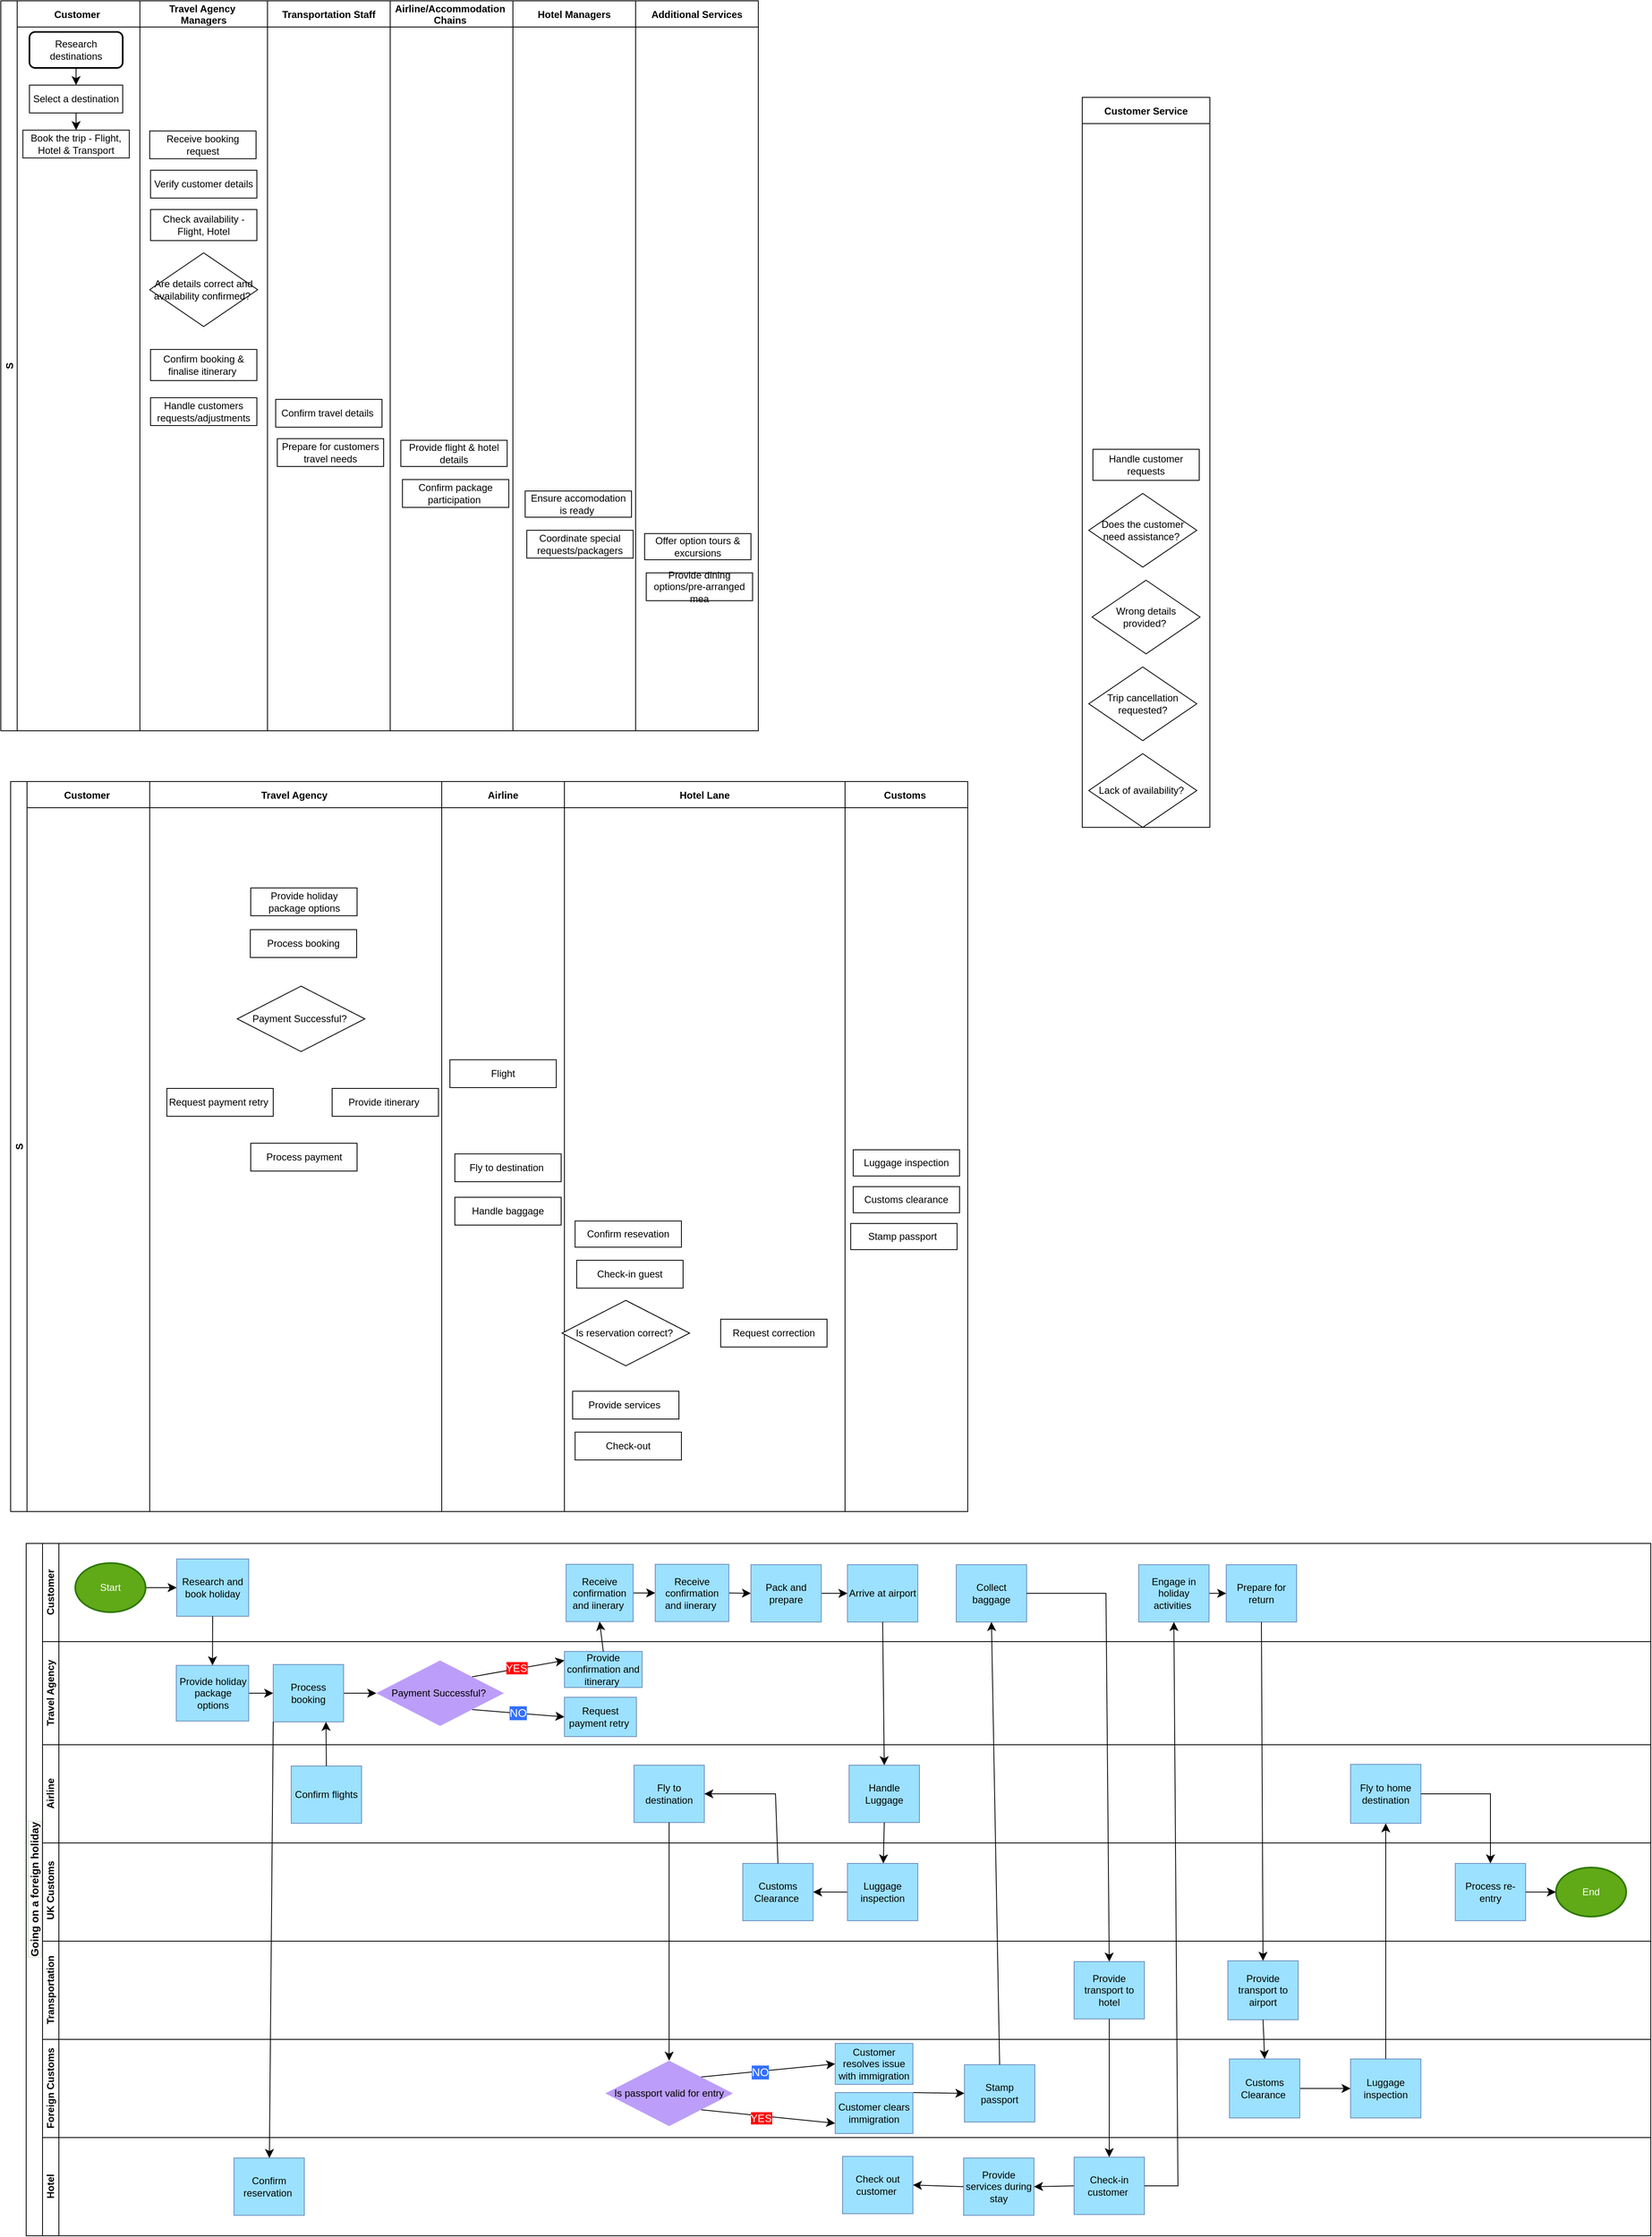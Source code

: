 <mxfile version="24.8.4">
  <diagram name="Page-1" id="JLOnOLcOAgradmC6K_oZ">
    <mxGraphModel dx="2412" dy="1810" grid="0" gridSize="10" guides="1" tooltips="1" connect="1" arrows="1" fold="1" page="0" pageScale="1" pageWidth="827" pageHeight="1169" math="0" shadow="0">
      <root>
        <mxCell id="0" />
        <mxCell id="1" parent="0" />
        <mxCell id="BxR5kWWOkdNth-eWLe1I-4" value="S" style="swimlane;childLayout=stackLayout;resizeParent=1;resizeParentMax=0;startSize=20;horizontal=0;horizontalStack=1;labelBackgroundColor=none;" vertex="1" parent="1">
          <mxGeometry x="-2" y="-502" width="926" height="892" as="geometry" />
        </mxCell>
        <mxCell id="BxR5kWWOkdNth-eWLe1I-5" value="Customer " style="swimlane;startSize=32;labelBackgroundColor=none;" vertex="1" parent="BxR5kWWOkdNth-eWLe1I-4">
          <mxGeometry x="20" width="150" height="892" as="geometry" />
        </mxCell>
        <mxCell id="BxR5kWWOkdNth-eWLe1I-33" style="edgeStyle=none;curved=1;rounded=0;orthogonalLoop=1;jettySize=auto;html=1;exitX=0.5;exitY=1;exitDx=0;exitDy=0;entryX=0.5;entryY=0;entryDx=0;entryDy=0;fontSize=12;startSize=8;endSize=8;labelBackgroundColor=none;fontColor=default;" edge="1" parent="BxR5kWWOkdNth-eWLe1I-5" source="BxR5kWWOkdNth-eWLe1I-29" target="BxR5kWWOkdNth-eWLe1I-30">
          <mxGeometry relative="1" as="geometry" />
        </mxCell>
        <mxCell id="BxR5kWWOkdNth-eWLe1I-29" value="Research destinations" style="rounded=1;whiteSpace=wrap;html=1;absoluteArcSize=1;arcSize=14;strokeWidth=2;labelBackgroundColor=none;" vertex="1" parent="BxR5kWWOkdNth-eWLe1I-5">
          <mxGeometry x="15" y="38" width="114" height="44" as="geometry" />
        </mxCell>
        <mxCell id="BxR5kWWOkdNth-eWLe1I-48" style="edgeStyle=none;curved=1;rounded=0;orthogonalLoop=1;jettySize=auto;html=1;exitX=0.5;exitY=1;exitDx=0;exitDy=0;entryX=0.5;entryY=0;entryDx=0;entryDy=0;fontSize=12;startSize=8;endSize=8;labelBackgroundColor=none;fontColor=default;" edge="1" parent="BxR5kWWOkdNth-eWLe1I-5" source="BxR5kWWOkdNth-eWLe1I-30" target="BxR5kWWOkdNth-eWLe1I-45">
          <mxGeometry relative="1" as="geometry" />
        </mxCell>
        <mxCell id="BxR5kWWOkdNth-eWLe1I-30" value="Select a destination" style="rounded=0;whiteSpace=wrap;html=1;labelBackgroundColor=none;" vertex="1" parent="BxR5kWWOkdNth-eWLe1I-5">
          <mxGeometry x="15" y="103" width="114" height="34" as="geometry" />
        </mxCell>
        <mxCell id="BxR5kWWOkdNth-eWLe1I-45" value="Book the trip - Flight, Hotel &amp;amp; Transport" style="rounded=0;whiteSpace=wrap;html=1;labelBackgroundColor=none;" vertex="1" parent="BxR5kWWOkdNth-eWLe1I-5">
          <mxGeometry x="7" y="158" width="130" height="34" as="geometry" />
        </mxCell>
        <mxCell id="BxR5kWWOkdNth-eWLe1I-6" value="Travel Agency &#xa;Managers" style="swimlane;startSize=32;labelBackgroundColor=none;" vertex="1" parent="BxR5kWWOkdNth-eWLe1I-4">
          <mxGeometry x="170" width="156" height="892" as="geometry" />
        </mxCell>
        <mxCell id="BxR5kWWOkdNth-eWLe1I-62" value="Receive booking request" style="rounded=0;whiteSpace=wrap;html=1;labelBackgroundColor=none;" vertex="1" parent="BxR5kWWOkdNth-eWLe1I-6">
          <mxGeometry x="12" y="159" width="130" height="34" as="geometry" />
        </mxCell>
        <mxCell id="BxR5kWWOkdNth-eWLe1I-66" value="Confirm booking &amp;amp; finalise itinerary&amp;nbsp;" style="rounded=0;whiteSpace=wrap;html=1;labelBackgroundColor=none;" vertex="1" parent="BxR5kWWOkdNth-eWLe1I-6">
          <mxGeometry x="13" y="426" width="130" height="38" as="geometry" />
        </mxCell>
        <mxCell id="BxR5kWWOkdNth-eWLe1I-87" value="Are details correct and availability confirmed?&amp;nbsp;" style="rhombus;whiteSpace=wrap;html=1;" vertex="1" parent="BxR5kWWOkdNth-eWLe1I-6">
          <mxGeometry x="12" y="308" width="132" height="90" as="geometry" />
        </mxCell>
        <mxCell id="BxR5kWWOkdNth-eWLe1I-133" value="Handle customers requests/adjustments" style="rounded=0;whiteSpace=wrap;html=1;labelBackgroundColor=none;" vertex="1" parent="BxR5kWWOkdNth-eWLe1I-6">
          <mxGeometry x="13" y="485" width="130" height="34" as="geometry" />
        </mxCell>
        <mxCell id="BxR5kWWOkdNth-eWLe1I-7" value="Transportation Staff" style="swimlane;startSize=32;labelBackgroundColor=none;" vertex="1" parent="BxR5kWWOkdNth-eWLe1I-4">
          <mxGeometry x="326" width="150" height="892" as="geometry" />
        </mxCell>
        <mxCell id="BxR5kWWOkdNth-eWLe1I-156" value="Confirm travel details&amp;nbsp;" style="rounded=0;whiteSpace=wrap;html=1;labelBackgroundColor=none;" vertex="1" parent="BxR5kWWOkdNth-eWLe1I-7">
          <mxGeometry x="10" y="487" width="130" height="34" as="geometry" />
        </mxCell>
        <mxCell id="BxR5kWWOkdNth-eWLe1I-157" value="Prepare for customers travel needs" style="rounded=0;whiteSpace=wrap;html=1;labelBackgroundColor=none;" vertex="1" parent="BxR5kWWOkdNth-eWLe1I-7">
          <mxGeometry x="12" y="535" width="130" height="34" as="geometry" />
        </mxCell>
        <mxCell id="BxR5kWWOkdNth-eWLe1I-9" value="Airline/Accommodation &#xa;Chains " style="swimlane;startSize=32;labelBackgroundColor=none;" vertex="1" parent="BxR5kWWOkdNth-eWLe1I-4">
          <mxGeometry x="476" width="150" height="892" as="geometry" />
        </mxCell>
        <mxCell id="BxR5kWWOkdNth-eWLe1I-178" value="Provide flight &amp;amp; hotel details" style="rounded=0;whiteSpace=wrap;html=1;labelBackgroundColor=none;" vertex="1" parent="BxR5kWWOkdNth-eWLe1I-9">
          <mxGeometry x="13" y="537" width="130" height="32" as="geometry" />
        </mxCell>
        <mxCell id="BxR5kWWOkdNth-eWLe1I-179" value="Confirm package participation&amp;nbsp;" style="rounded=0;whiteSpace=wrap;html=1;labelBackgroundColor=none;" vertex="1" parent="BxR5kWWOkdNth-eWLe1I-9">
          <mxGeometry x="15" y="585" width="130" height="34" as="geometry" />
        </mxCell>
        <mxCell id="BxR5kWWOkdNth-eWLe1I-11" value="Hotel Managers" style="swimlane;startSize=32;labelBackgroundColor=none;" vertex="1" parent="BxR5kWWOkdNth-eWLe1I-4">
          <mxGeometry x="626" width="150" height="892" as="geometry" />
        </mxCell>
        <mxCell id="BxR5kWWOkdNth-eWLe1I-176" value="Ensure accomodation is ready&amp;nbsp;" style="rounded=0;whiteSpace=wrap;html=1;labelBackgroundColor=none;" vertex="1" parent="BxR5kWWOkdNth-eWLe1I-11">
          <mxGeometry x="15" y="599" width="130" height="32" as="geometry" />
        </mxCell>
        <mxCell id="BxR5kWWOkdNth-eWLe1I-177" value="Coordinate special requests/&lt;span style=&quot;background-color: initial;&quot;&gt;packagers&lt;/span&gt;" style="rounded=0;whiteSpace=wrap;html=1;labelBackgroundColor=none;" vertex="1" parent="BxR5kWWOkdNth-eWLe1I-11">
          <mxGeometry x="17" y="647" width="130" height="34" as="geometry" />
        </mxCell>
        <mxCell id="BxR5kWWOkdNth-eWLe1I-14" value="Additional Services" style="swimlane;startSize=32;labelBackgroundColor=none;" vertex="1" parent="BxR5kWWOkdNth-eWLe1I-4">
          <mxGeometry x="776" width="150" height="892" as="geometry" />
        </mxCell>
        <mxCell id="BxR5kWWOkdNth-eWLe1I-180" value="Offer option tours &amp;amp; excursions" style="rounded=0;whiteSpace=wrap;html=1;labelBackgroundColor=none;" vertex="1" parent="BxR5kWWOkdNth-eWLe1I-14">
          <mxGeometry x="11" y="651" width="130" height="32" as="geometry" />
        </mxCell>
        <mxCell id="BxR5kWWOkdNth-eWLe1I-181" value="Provide dining options/pre-arranged mea" style="rounded=0;whiteSpace=wrap;html=1;labelBackgroundColor=none;" vertex="1" parent="BxR5kWWOkdNth-eWLe1I-14">
          <mxGeometry x="13" y="699" width="130" height="34" as="geometry" />
        </mxCell>
        <mxCell id="BxR5kWWOkdNth-eWLe1I-63" value="Check availability - Flight, Hotel" style="rounded=0;whiteSpace=wrap;html=1;labelBackgroundColor=none;" vertex="1" parent="1">
          <mxGeometry x="181" y="-247" width="130" height="38" as="geometry" />
        </mxCell>
        <mxCell id="BxR5kWWOkdNth-eWLe1I-83" value="Verify customer details" style="rounded=0;whiteSpace=wrap;html=1;labelBackgroundColor=none;" vertex="1" parent="1">
          <mxGeometry x="181" y="-295" width="130" height="34" as="geometry" />
        </mxCell>
        <mxCell id="BxR5kWWOkdNth-eWLe1I-134" value="Customer Service" style="swimlane;startSize=32;labelBackgroundColor=none;" vertex="1" parent="1">
          <mxGeometry x="1320" y="-384" width="156" height="892" as="geometry" />
        </mxCell>
        <mxCell id="BxR5kWWOkdNth-eWLe1I-135" value="" style="group" vertex="1" connectable="0" parent="BxR5kWWOkdNth-eWLe1I-134">
          <mxGeometry x="8" y="430" width="136" height="462" as="geometry" />
        </mxCell>
        <mxCell id="BxR5kWWOkdNth-eWLe1I-136" value="Does the customer need assistance?&amp;nbsp;" style="rhombus;whiteSpace=wrap;html=1;" vertex="1" parent="BxR5kWWOkdNth-eWLe1I-135">
          <mxGeometry y="54" width="132" height="90" as="geometry" />
        </mxCell>
        <mxCell id="BxR5kWWOkdNth-eWLe1I-137" value="Handle customer requests" style="rounded=0;whiteSpace=wrap;html=1;labelBackgroundColor=none;" vertex="1" parent="BxR5kWWOkdNth-eWLe1I-135">
          <mxGeometry x="5" width="130" height="38" as="geometry" />
        </mxCell>
        <mxCell id="BxR5kWWOkdNth-eWLe1I-138" value="Wrong details provided?&amp;nbsp;" style="rhombus;whiteSpace=wrap;html=1;" vertex="1" parent="BxR5kWWOkdNth-eWLe1I-135">
          <mxGeometry x="4" y="160" width="132" height="90" as="geometry" />
        </mxCell>
        <mxCell id="BxR5kWWOkdNth-eWLe1I-139" value="Trip cancellation requested?" style="rhombus;whiteSpace=wrap;html=1;" vertex="1" parent="BxR5kWWOkdNth-eWLe1I-135">
          <mxGeometry y="266" width="132" height="90" as="geometry" />
        </mxCell>
        <mxCell id="BxR5kWWOkdNth-eWLe1I-140" value="Lack of availability?&amp;nbsp;" style="rhombus;whiteSpace=wrap;html=1;" vertex="1" parent="BxR5kWWOkdNth-eWLe1I-135">
          <mxGeometry y="372" width="132" height="90" as="geometry" />
        </mxCell>
        <mxCell id="BxR5kWWOkdNth-eWLe1I-182" value="S" style="swimlane;childLayout=stackLayout;resizeParent=1;resizeParentMax=0;startSize=20;horizontal=0;horizontalStack=1;labelBackgroundColor=none;" vertex="1" parent="1">
          <mxGeometry x="10" y="452" width="1170" height="892" as="geometry" />
        </mxCell>
        <mxCell id="BxR5kWWOkdNth-eWLe1I-183" value="Customer " style="swimlane;startSize=32;labelBackgroundColor=none;" vertex="1" parent="BxR5kWWOkdNth-eWLe1I-182">
          <mxGeometry x="20" width="150" height="892" as="geometry" />
        </mxCell>
        <mxCell id="BxR5kWWOkdNth-eWLe1I-189" value="Travel Agency " style="swimlane;startSize=32;labelBackgroundColor=none;" vertex="1" parent="BxR5kWWOkdNth-eWLe1I-182">
          <mxGeometry x="170" width="357" height="892" as="geometry" />
        </mxCell>
        <mxCell id="BxR5kWWOkdNth-eWLe1I-194" value="Airline" style="swimlane;startSize=32;labelBackgroundColor=none;" vertex="1" parent="BxR5kWWOkdNth-eWLe1I-182">
          <mxGeometry x="527" width="150" height="892" as="geometry" />
        </mxCell>
        <mxCell id="BxR5kWWOkdNth-eWLe1I-196" value="Fly to destination&amp;nbsp;" style="rounded=0;whiteSpace=wrap;html=1;labelBackgroundColor=none;" vertex="1" parent="BxR5kWWOkdNth-eWLe1I-194">
          <mxGeometry x="16" y="455" width="130" height="34" as="geometry" />
        </mxCell>
        <mxCell id="BxR5kWWOkdNth-eWLe1I-220" value="Flight" style="rounded=0;whiteSpace=wrap;html=1;labelBackgroundColor=none;" vertex="1" parent="BxR5kWWOkdNth-eWLe1I-194">
          <mxGeometry x="10" y="340" width="130" height="34" as="geometry" />
        </mxCell>
        <mxCell id="BxR5kWWOkdNth-eWLe1I-222" value="Handle baggage" style="rounded=0;whiteSpace=wrap;html=1;labelBackgroundColor=none;" vertex="1" parent="BxR5kWWOkdNth-eWLe1I-194">
          <mxGeometry x="16" y="508" width="130" height="34" as="geometry" />
        </mxCell>
        <mxCell id="BxR5kWWOkdNth-eWLe1I-197" value="Hotel Lane" style="swimlane;startSize=32;labelBackgroundColor=none;" vertex="1" parent="BxR5kWWOkdNth-eWLe1I-182">
          <mxGeometry x="677" width="343" height="892" as="geometry" />
        </mxCell>
        <mxCell id="BxR5kWWOkdNth-eWLe1I-198" value="Confirm resevation" style="rounded=0;whiteSpace=wrap;html=1;labelBackgroundColor=none;" vertex="1" parent="BxR5kWWOkdNth-eWLe1I-197">
          <mxGeometry x="13" y="537" width="130" height="32" as="geometry" />
        </mxCell>
        <mxCell id="BxR5kWWOkdNth-eWLe1I-199" value="Check-in guest" style="rounded=0;whiteSpace=wrap;html=1;labelBackgroundColor=none;" vertex="1" parent="BxR5kWWOkdNth-eWLe1I-197">
          <mxGeometry x="15" y="585" width="130" height="34" as="geometry" />
        </mxCell>
        <mxCell id="BxR5kWWOkdNth-eWLe1I-223" value="Provide services&amp;nbsp;" style="rounded=0;whiteSpace=wrap;html=1;labelBackgroundColor=none;" vertex="1" parent="BxR5kWWOkdNth-eWLe1I-197">
          <mxGeometry x="10" y="745" width="130" height="34" as="geometry" />
        </mxCell>
        <mxCell id="BxR5kWWOkdNth-eWLe1I-224" value="Check-out" style="rounded=0;whiteSpace=wrap;html=1;labelBackgroundColor=none;" vertex="1" parent="BxR5kWWOkdNth-eWLe1I-197">
          <mxGeometry x="13" y="795" width="130" height="34" as="geometry" />
        </mxCell>
        <mxCell id="BxR5kWWOkdNth-eWLe1I-238" value="Is reservation correct?&amp;nbsp;" style="rhombus;whiteSpace=wrap;html=1;" vertex="1" parent="BxR5kWWOkdNth-eWLe1I-197">
          <mxGeometry x="-3" y="634" width="156" height="80" as="geometry" />
        </mxCell>
        <mxCell id="BxR5kWWOkdNth-eWLe1I-235" value="Request correction" style="rounded=0;whiteSpace=wrap;html=1;labelBackgroundColor=none;" vertex="1" parent="BxR5kWWOkdNth-eWLe1I-197">
          <mxGeometry x="191" y="657" width="130" height="34" as="geometry" />
        </mxCell>
        <mxCell id="BxR5kWWOkdNth-eWLe1I-200" value="Customs " style="swimlane;startSize=32;labelBackgroundColor=none;" vertex="1" parent="BxR5kWWOkdNth-eWLe1I-182">
          <mxGeometry x="1020" width="150" height="892" as="geometry" />
        </mxCell>
        <mxCell id="BxR5kWWOkdNth-eWLe1I-226" value="Customs clearance" style="rounded=0;whiteSpace=wrap;html=1;labelBackgroundColor=none;" vertex="1" parent="BxR5kWWOkdNth-eWLe1I-200">
          <mxGeometry x="10" y="495" width="130" height="32" as="geometry" />
        </mxCell>
        <mxCell id="BxR5kWWOkdNth-eWLe1I-227" value="Luggage inspection" style="rounded=0;whiteSpace=wrap;html=1;labelBackgroundColor=none;" vertex="1" parent="BxR5kWWOkdNth-eWLe1I-200">
          <mxGeometry x="10" y="450" width="130" height="32" as="geometry" />
        </mxCell>
        <mxCell id="BxR5kWWOkdNth-eWLe1I-228" value="Stamp passport&amp;nbsp;" style="rounded=0;whiteSpace=wrap;html=1;labelBackgroundColor=none;" vertex="1" parent="BxR5kWWOkdNth-eWLe1I-200">
          <mxGeometry x="7" y="540" width="130" height="32" as="geometry" />
        </mxCell>
        <mxCell id="BxR5kWWOkdNth-eWLe1I-245" value="Going on a foreign holiday" style="swimlane;childLayout=stackLayout;resizeParent=1;resizeParentMax=0;horizontal=0;startSize=20;horizontalStack=0;html=1;labelBorderColor=#D5E8D4;fontSize=13;" vertex="1" parent="1">
          <mxGeometry x="29" y="1383" width="1986" height="846" as="geometry" />
        </mxCell>
        <mxCell id="BxR5kWWOkdNth-eWLe1I-246" value="Customer" style="swimlane;startSize=20;horizontal=0;html=1;" vertex="1" parent="BxR5kWWOkdNth-eWLe1I-245">
          <mxGeometry x="20" width="1966" height="120" as="geometry" />
        </mxCell>
        <mxCell id="BxR5kWWOkdNth-eWLe1I-271" value="" style="edgeStyle=none;curved=1;rounded=0;orthogonalLoop=1;jettySize=auto;html=1;fontSize=12;startSize=8;endSize=8;" edge="1" parent="BxR5kWWOkdNth-eWLe1I-246" source="BxR5kWWOkdNth-eWLe1I-207" target="BxR5kWWOkdNth-eWLe1I-208">
          <mxGeometry relative="1" as="geometry" />
        </mxCell>
        <mxCell id="BxR5kWWOkdNth-eWLe1I-207" value="Start" style="strokeWidth=2;html=1;shape=mxgraph.flowchart.start_1;whiteSpace=wrap;fillColor=#60a917;strokeColor=#2D7600;fontColor=#ffffff;" vertex="1" parent="BxR5kWWOkdNth-eWLe1I-246">
          <mxGeometry x="40" y="24" width="86" height="60" as="geometry" />
        </mxCell>
        <mxCell id="BxR5kWWOkdNth-eWLe1I-208" value="Research and book holiday" style="rounded=0;whiteSpace=wrap;html=1;labelBackgroundColor=none;fillColor=#9CE1FF;strokeColor=#6c8ebf;gradientColor=none;" vertex="1" parent="BxR5kWWOkdNth-eWLe1I-246">
          <mxGeometry x="164" y="19" width="88" height="70" as="geometry" />
        </mxCell>
        <mxCell id="BxR5kWWOkdNth-eWLe1I-279" style="edgeStyle=none;curved=1;rounded=0;orthogonalLoop=1;jettySize=auto;html=1;exitX=1;exitY=0.5;exitDx=0;exitDy=0;entryX=0;entryY=0.5;entryDx=0;entryDy=0;fontSize=12;startSize=8;endSize=8;" edge="1" parent="BxR5kWWOkdNth-eWLe1I-246" source="BxR5kWWOkdNth-eWLe1I-259" target="BxR5kWWOkdNth-eWLe1I-260">
          <mxGeometry relative="1" as="geometry" />
        </mxCell>
        <mxCell id="BxR5kWWOkdNth-eWLe1I-259" value="Receive confirmation and iinerary&amp;nbsp;" style="rounded=0;whiteSpace=wrap;html=1;labelBackgroundColor=none;fillColor=#9CE1FF;strokeColor=#6c8ebf;gradientColor=none;" vertex="1" parent="BxR5kWWOkdNth-eWLe1I-246">
          <mxGeometry x="640" y="25.5" width="82" height="70" as="geometry" />
        </mxCell>
        <mxCell id="BxR5kWWOkdNth-eWLe1I-280" style="edgeStyle=none;curved=1;rounded=0;orthogonalLoop=1;jettySize=auto;html=1;exitX=1;exitY=0.5;exitDx=0;exitDy=0;entryX=0;entryY=0.5;entryDx=0;entryDy=0;fontSize=12;startSize=8;endSize=8;" edge="1" parent="BxR5kWWOkdNth-eWLe1I-246" source="BxR5kWWOkdNth-eWLe1I-260" target="BxR5kWWOkdNth-eWLe1I-261">
          <mxGeometry relative="1" as="geometry" />
        </mxCell>
        <mxCell id="BxR5kWWOkdNth-eWLe1I-260" value="Receive confirmation and iinerary&amp;nbsp;" style="rounded=0;whiteSpace=wrap;html=1;labelBackgroundColor=none;fillColor=#9CE1FF;strokeColor=#6c8ebf;gradientColor=none;" vertex="1" parent="BxR5kWWOkdNth-eWLe1I-246">
          <mxGeometry x="749" y="25.5" width="90" height="70" as="geometry" />
        </mxCell>
        <mxCell id="BxR5kWWOkdNth-eWLe1I-281" style="edgeStyle=none;curved=1;rounded=0;orthogonalLoop=1;jettySize=auto;html=1;exitX=1;exitY=0.5;exitDx=0;exitDy=0;entryX=0;entryY=0.5;entryDx=0;entryDy=0;fontSize=12;startSize=8;endSize=8;" edge="1" parent="BxR5kWWOkdNth-eWLe1I-246" source="BxR5kWWOkdNth-eWLe1I-261" target="BxR5kWWOkdNth-eWLe1I-262">
          <mxGeometry relative="1" as="geometry" />
        </mxCell>
        <mxCell id="BxR5kWWOkdNth-eWLe1I-261" value="Pack and prepare" style="rounded=0;whiteSpace=wrap;html=1;labelBackgroundColor=none;fillColor=#9CE1FF;strokeColor=#6c8ebf;gradientColor=none;" vertex="1" parent="BxR5kWWOkdNth-eWLe1I-246">
          <mxGeometry x="866" y="26" width="86" height="70" as="geometry" />
        </mxCell>
        <mxCell id="BxR5kWWOkdNth-eWLe1I-262" value="Arrive at airport" style="rounded=0;whiteSpace=wrap;html=1;labelBackgroundColor=none;fillColor=#9CE1FF;strokeColor=#6c8ebf;gradientColor=none;" vertex="1" parent="BxR5kWWOkdNth-eWLe1I-246">
          <mxGeometry x="984" y="26" width="86" height="70" as="geometry" />
        </mxCell>
        <mxCell id="BxR5kWWOkdNth-eWLe1I-325" value="Collect baggage" style="rounded=0;whiteSpace=wrap;html=1;labelBackgroundColor=none;fillColor=#9CE1FF;strokeColor=#6c8ebf;gradientColor=none;" vertex="1" parent="BxR5kWWOkdNth-eWLe1I-246">
          <mxGeometry x="1117" y="26" width="86" height="70" as="geometry" />
        </mxCell>
        <mxCell id="BxR5kWWOkdNth-eWLe1I-350" style="edgeStyle=none;curved=1;rounded=0;orthogonalLoop=1;jettySize=auto;html=1;exitX=1;exitY=0.5;exitDx=0;exitDy=0;entryX=0;entryY=0.5;entryDx=0;entryDy=0;fontSize=12;startSize=8;endSize=8;" edge="1" parent="BxR5kWWOkdNth-eWLe1I-246" source="BxR5kWWOkdNth-eWLe1I-343" target="BxR5kWWOkdNth-eWLe1I-349">
          <mxGeometry relative="1" as="geometry" />
        </mxCell>
        <mxCell id="BxR5kWWOkdNth-eWLe1I-343" value="Engage in holiday activities&amp;nbsp;" style="rounded=0;whiteSpace=wrap;html=1;labelBackgroundColor=none;fillColor=#9CE1FF;strokeColor=#6c8ebf;gradientColor=none;" vertex="1" parent="BxR5kWWOkdNth-eWLe1I-246">
          <mxGeometry x="1340" y="26" width="86" height="70" as="geometry" />
        </mxCell>
        <mxCell id="BxR5kWWOkdNth-eWLe1I-349" value="Prepare for return" style="rounded=0;whiteSpace=wrap;html=1;labelBackgroundColor=none;fillColor=#9CE1FF;strokeColor=#6c8ebf;gradientColor=none;" vertex="1" parent="BxR5kWWOkdNth-eWLe1I-246">
          <mxGeometry x="1447" y="26" width="86" height="70" as="geometry" />
        </mxCell>
        <mxCell id="BxR5kWWOkdNth-eWLe1I-247" value="Travel Agency" style="swimlane;startSize=20;horizontal=0;html=1;" vertex="1" parent="BxR5kWWOkdNth-eWLe1I-245">
          <mxGeometry x="20" y="120" width="1966" height="126" as="geometry" />
        </mxCell>
        <mxCell id="BxR5kWWOkdNth-eWLe1I-276" value="NO" style="edgeStyle=none;curved=1;rounded=0;orthogonalLoop=1;jettySize=auto;html=1;exitX=1;exitY=1;exitDx=0;exitDy=0;entryX=0;entryY=0.5;entryDx=0;entryDy=0;fontSize=14;startSize=8;endSize=8;labelBorderColor=none;labelBackgroundColor=#3370ff;fontColor=#FFFFFF;" edge="1" parent="BxR5kWWOkdNth-eWLe1I-247" source="BxR5kWWOkdNth-eWLe1I-231" target="BxR5kWWOkdNth-eWLe1I-239">
          <mxGeometry x="-0.012" relative="1" as="geometry">
            <mxPoint as="offset" />
          </mxGeometry>
        </mxCell>
        <mxCell id="BxR5kWWOkdNth-eWLe1I-273" style="edgeStyle=none;curved=1;rounded=0;orthogonalLoop=1;jettySize=auto;html=1;exitX=1;exitY=0.5;exitDx=0;exitDy=0;entryX=0;entryY=0.5;entryDx=0;entryDy=0;fontSize=12;startSize=8;endSize=8;" edge="1" parent="BxR5kWWOkdNth-eWLe1I-247" source="BxR5kWWOkdNth-eWLe1I-190" target="BxR5kWWOkdNth-eWLe1I-217">
          <mxGeometry relative="1" as="geometry" />
        </mxCell>
        <mxCell id="BxR5kWWOkdNth-eWLe1I-190" value="Provide holiday package options" style="rounded=0;whiteSpace=wrap;html=1;labelBackgroundColor=none;fillColor=#9CE1FF;strokeColor=#6c8ebf;gradientColor=none;" vertex="1" parent="BxR5kWWOkdNth-eWLe1I-247">
          <mxGeometry x="163.5" y="29" width="88.5" height="68" as="geometry" />
        </mxCell>
        <mxCell id="BxR5kWWOkdNth-eWLe1I-274" style="edgeStyle=none;curved=1;rounded=0;orthogonalLoop=1;jettySize=auto;html=1;exitX=1;exitY=0.5;exitDx=0;exitDy=0;entryX=0;entryY=0.5;entryDx=0;entryDy=0;fontSize=12;startSize=8;endSize=8;" edge="1" parent="BxR5kWWOkdNth-eWLe1I-247" source="BxR5kWWOkdNth-eWLe1I-217" target="BxR5kWWOkdNth-eWLe1I-231">
          <mxGeometry relative="1" as="geometry" />
        </mxCell>
        <mxCell id="BxR5kWWOkdNth-eWLe1I-217" value="Process booking" style="rounded=0;whiteSpace=wrap;html=1;labelBackgroundColor=none;fillColor=#9CE1FF;strokeColor=#6c8ebf;gradientColor=none;" vertex="1" parent="BxR5kWWOkdNth-eWLe1I-247">
          <mxGeometry x="282" y="28" width="86" height="70" as="geometry" />
        </mxCell>
        <mxCell id="BxR5kWWOkdNth-eWLe1I-275" style="edgeStyle=none;curved=1;rounded=0;orthogonalLoop=1;jettySize=auto;html=1;exitX=1;exitY=0;exitDx=0;exitDy=0;entryX=0;entryY=0.25;entryDx=0;entryDy=0;fontSize=12;startSize=8;endSize=8;" edge="1" parent="BxR5kWWOkdNth-eWLe1I-247" source="BxR5kWWOkdNth-eWLe1I-231" target="BxR5kWWOkdNth-eWLe1I-218">
          <mxGeometry relative="1" as="geometry" />
        </mxCell>
        <mxCell id="BxR5kWWOkdNth-eWLe1I-291" value="YES" style="edgeLabel;html=1;align=center;verticalAlign=middle;resizable=0;points=[];fontSize=13;labelBorderColor=none;labelBackgroundColor=#FF0000;fontColor=#FFFFFF;" vertex="1" connectable="0" parent="BxR5kWWOkdNth-eWLe1I-275">
          <mxGeometry x="-0.053" y="1" relative="1" as="geometry">
            <mxPoint y="-1" as="offset" />
          </mxGeometry>
        </mxCell>
        <mxCell id="BxR5kWWOkdNth-eWLe1I-231" value="Payment Successful?&amp;nbsp;" style="rhombus;whiteSpace=wrap;html=1;fillColor=#BC9EFA;fontColor=#000000;strokeColor=none;" vertex="1" parent="BxR5kWWOkdNth-eWLe1I-247">
          <mxGeometry x="408" y="23" width="156" height="80" as="geometry" />
        </mxCell>
        <mxCell id="BxR5kWWOkdNth-eWLe1I-218" value="Provide confirmation and itinerary&amp;nbsp;" style="rounded=0;whiteSpace=wrap;html=1;labelBackgroundColor=none;fillColor=#9CE1FF;strokeColor=#6c8ebf;gradientColor=none;" vertex="1" parent="BxR5kWWOkdNth-eWLe1I-247">
          <mxGeometry x="638" y="12" width="95" height="44" as="geometry" />
        </mxCell>
        <mxCell id="BxR5kWWOkdNth-eWLe1I-239" value="Request payment retry&amp;nbsp;" style="rounded=0;whiteSpace=wrap;html=1;labelBackgroundColor=none;fillColor=#9CE1FF;strokeColor=#6c8ebf;gradientColor=none;" vertex="1" parent="BxR5kWWOkdNth-eWLe1I-247">
          <mxGeometry x="638" y="68" width="88" height="48" as="geometry" />
        </mxCell>
        <mxCell id="BxR5kWWOkdNth-eWLe1I-387" style="edgeStyle=none;curved=1;rounded=0;orthogonalLoop=1;jettySize=auto;html=1;exitX=1;exitY=0.5;exitDx=0;exitDy=0;fontSize=12;startSize=8;endSize=8;" edge="1" parent="BxR5kWWOkdNth-eWLe1I-247" source="BxR5kWWOkdNth-eWLe1I-190" target="BxR5kWWOkdNth-eWLe1I-190">
          <mxGeometry relative="1" as="geometry" />
        </mxCell>
        <mxCell id="BxR5kWWOkdNth-eWLe1I-388" style="edgeStyle=none;curved=1;rounded=0;orthogonalLoop=1;jettySize=auto;html=1;exitX=0.5;exitY=0;exitDx=0;exitDy=0;fontSize=12;startSize=8;endSize=8;" edge="1" parent="BxR5kWWOkdNth-eWLe1I-247" source="BxR5kWWOkdNth-eWLe1I-217" target="BxR5kWWOkdNth-eWLe1I-217">
          <mxGeometry relative="1" as="geometry" />
        </mxCell>
        <mxCell id="BxR5kWWOkdNth-eWLe1I-249" value="Airline" style="swimlane;startSize=20;horizontal=0;html=1;" vertex="1" parent="BxR5kWWOkdNth-eWLe1I-245">
          <mxGeometry x="20" y="246" width="1966" height="120" as="geometry" />
        </mxCell>
        <mxCell id="BxR5kWWOkdNth-eWLe1I-283" value="Handle Luggage" style="rounded=0;whiteSpace=wrap;html=1;labelBackgroundColor=none;fillColor=#9CE1FF;strokeColor=#6c8ebf;gradientColor=none;" vertex="1" parent="BxR5kWWOkdNth-eWLe1I-249">
          <mxGeometry x="986" y="25" width="86" height="70" as="geometry" />
        </mxCell>
        <mxCell id="BxR5kWWOkdNth-eWLe1I-368" value="Fly to home destination" style="rounded=0;whiteSpace=wrap;html=1;labelBackgroundColor=none;fillColor=#9CE1FF;strokeColor=#6c8ebf;gradientColor=none;" vertex="1" parent="BxR5kWWOkdNth-eWLe1I-249">
          <mxGeometry x="1599" y="24" width="86" height="72" as="geometry" />
        </mxCell>
        <mxCell id="BxR5kWWOkdNth-eWLe1I-269" value="Fly to destination" style="rounded=0;whiteSpace=wrap;html=1;labelBackgroundColor=none;fillColor=#9CE1FF;strokeColor=#6c8ebf;gradientColor=none;" vertex="1" parent="BxR5kWWOkdNth-eWLe1I-249">
          <mxGeometry x="723" y="25" width="86" height="70" as="geometry" />
        </mxCell>
        <mxCell id="BxR5kWWOkdNth-eWLe1I-267" value="Confirm flights" style="rounded=0;whiteSpace=wrap;html=1;labelBackgroundColor=none;fillColor=#9CE1FF;strokeColor=#6c8ebf;gradientColor=none;" vertex="1" parent="BxR5kWWOkdNth-eWLe1I-249">
          <mxGeometry x="304" y="26" width="86" height="70" as="geometry" />
        </mxCell>
        <mxCell id="BxR5kWWOkdNth-eWLe1I-250" value="&amp;nbsp;UK&amp;nbsp;&lt;span style=&quot;background-color: initial;&quot;&gt;Customs&lt;/span&gt;" style="swimlane;startSize=20;horizontal=0;html=1;" vertex="1" parent="BxR5kWWOkdNth-eWLe1I-245">
          <mxGeometry x="20" y="366" width="1966" height="120" as="geometry" />
        </mxCell>
        <mxCell id="BxR5kWWOkdNth-eWLe1I-286" style="edgeStyle=none;curved=1;rounded=0;orthogonalLoop=1;jettySize=auto;html=1;exitX=0;exitY=0.5;exitDx=0;exitDy=0;fontSize=12;startSize=8;endSize=8;" edge="1" parent="BxR5kWWOkdNth-eWLe1I-250" source="BxR5kWWOkdNth-eWLe1I-263">
          <mxGeometry relative="1" as="geometry">
            <mxPoint x="1064.286" y="60.571" as="targetPoint" />
          </mxGeometry>
        </mxCell>
        <mxCell id="BxR5kWWOkdNth-eWLe1I-380" value="Process re-entry" style="rounded=0;whiteSpace=wrap;html=1;labelBackgroundColor=none;fillColor=#9CE1FF;strokeColor=#6c8ebf;gradientColor=none;" vertex="1" parent="BxR5kWWOkdNth-eWLe1I-250">
          <mxGeometry x="1727" y="25" width="86" height="70" as="geometry" />
        </mxCell>
        <mxCell id="BxR5kWWOkdNth-eWLe1I-369" value="" style="edgeStyle=none;curved=1;rounded=0;orthogonalLoop=1;jettySize=auto;html=1;fontSize=12;startSize=8;endSize=8;" edge="1" parent="BxR5kWWOkdNth-eWLe1I-250" source="BxR5kWWOkdNth-eWLe1I-263" target="BxR5kWWOkdNth-eWLe1I-264">
          <mxGeometry relative="1" as="geometry" />
        </mxCell>
        <mxCell id="BxR5kWWOkdNth-eWLe1I-263" value="Luggage inspection" style="rounded=0;whiteSpace=wrap;html=1;labelBackgroundColor=none;fillColor=#9CE1FF;strokeColor=#6c8ebf;gradientColor=none;" vertex="1" parent="BxR5kWWOkdNth-eWLe1I-250">
          <mxGeometry x="984" y="25" width="86" height="70" as="geometry" />
        </mxCell>
        <mxCell id="BxR5kWWOkdNth-eWLe1I-264" value="Customs Clearance&amp;nbsp;" style="rounded=0;whiteSpace=wrap;html=1;labelBackgroundColor=none;fillColor=#9CE1FF;strokeColor=#6c8ebf;gradientColor=none;" vertex="1" parent="BxR5kWWOkdNth-eWLe1I-250">
          <mxGeometry x="856" y="25" width="86" height="70" as="geometry" />
        </mxCell>
        <mxCell id="BxR5kWWOkdNth-eWLe1I-385" value="End" style="strokeWidth=2;html=1;shape=mxgraph.flowchart.start_1;whiteSpace=wrap;fillColor=#60a917;fontColor=#ffffff;strokeColor=#2D7600;" vertex="1" parent="BxR5kWWOkdNth-eWLe1I-250">
          <mxGeometry x="1850" y="30" width="86" height="60" as="geometry" />
        </mxCell>
        <mxCell id="BxR5kWWOkdNth-eWLe1I-403" style="edgeStyle=none;curved=1;rounded=0;orthogonalLoop=1;jettySize=auto;html=1;exitX=1;exitY=0.5;exitDx=0;exitDy=0;entryX=0;entryY=0.5;entryDx=0;entryDy=0;entryPerimeter=0;fontSize=12;startSize=8;endSize=8;" edge="1" parent="BxR5kWWOkdNth-eWLe1I-250" source="BxR5kWWOkdNth-eWLe1I-380" target="BxR5kWWOkdNth-eWLe1I-385">
          <mxGeometry relative="1" as="geometry" />
        </mxCell>
        <mxCell id="BxR5kWWOkdNth-eWLe1I-252" value="Transportation" style="swimlane;startSize=20;horizontal=0;html=1;" vertex="1" parent="BxR5kWWOkdNth-eWLe1I-245">
          <mxGeometry x="20" y="486" width="1966" height="120" as="geometry" />
        </mxCell>
        <mxCell id="BxR5kWWOkdNth-eWLe1I-314" value="Provide transport to hotel" style="rounded=0;whiteSpace=wrap;html=1;labelBackgroundColor=none;fillColor=#9CE1FF;strokeColor=#6c8ebf;gradientColor=none;" vertex="1" parent="BxR5kWWOkdNth-eWLe1I-252">
          <mxGeometry x="1261" y="25" width="86" height="70" as="geometry" />
        </mxCell>
        <mxCell id="BxR5kWWOkdNth-eWLe1I-352" value="Provide transport to airport" style="rounded=0;whiteSpace=wrap;html=1;labelBackgroundColor=none;fillColor=#9CE1FF;strokeColor=#6c8ebf;gradientColor=none;" vertex="1" parent="BxR5kWWOkdNth-eWLe1I-252">
          <mxGeometry x="1449" y="24" width="86" height="72" as="geometry" />
        </mxCell>
        <mxCell id="BxR5kWWOkdNth-eWLe1I-272" style="edgeStyle=none;curved=1;rounded=0;orthogonalLoop=1;jettySize=auto;html=1;exitX=0.5;exitY=1;exitDx=0;exitDy=0;entryX=0.5;entryY=0;entryDx=0;entryDy=0;fontSize=12;startSize=8;endSize=8;" edge="1" parent="BxR5kWWOkdNth-eWLe1I-245" source="BxR5kWWOkdNth-eWLe1I-208" target="BxR5kWWOkdNth-eWLe1I-190">
          <mxGeometry relative="1" as="geometry" />
        </mxCell>
        <mxCell id="BxR5kWWOkdNth-eWLe1I-278" style="edgeStyle=none;curved=1;rounded=0;orthogonalLoop=1;jettySize=auto;html=1;exitX=0.5;exitY=0;exitDx=0;exitDy=0;entryX=0.5;entryY=1;entryDx=0;entryDy=0;fontSize=12;startSize=8;endSize=8;" edge="1" parent="BxR5kWWOkdNth-eWLe1I-245" source="BxR5kWWOkdNth-eWLe1I-218" target="BxR5kWWOkdNth-eWLe1I-259">
          <mxGeometry relative="1" as="geometry" />
        </mxCell>
        <mxCell id="BxR5kWWOkdNth-eWLe1I-282" style="edgeStyle=none;curved=1;rounded=0;orthogonalLoop=1;jettySize=auto;html=1;exitX=0.5;exitY=0;exitDx=0;exitDy=0;entryX=0.75;entryY=1;entryDx=0;entryDy=0;fontSize=12;startSize=8;endSize=8;flowAnimation=0;" edge="1" parent="BxR5kWWOkdNth-eWLe1I-245" source="BxR5kWWOkdNth-eWLe1I-267" target="BxR5kWWOkdNth-eWLe1I-217">
          <mxGeometry relative="1" as="geometry" />
        </mxCell>
        <mxCell id="BxR5kWWOkdNth-eWLe1I-284" style="edgeStyle=none;curved=1;rounded=0;orthogonalLoop=1;jettySize=auto;html=1;exitX=0.5;exitY=1;exitDx=0;exitDy=0;entryX=0.5;entryY=0;entryDx=0;entryDy=0;fontSize=12;startSize=8;endSize=8;" edge="1" parent="BxR5kWWOkdNth-eWLe1I-245" source="BxR5kWWOkdNth-eWLe1I-262" target="BxR5kWWOkdNth-eWLe1I-283">
          <mxGeometry relative="1" as="geometry" />
        </mxCell>
        <mxCell id="BxR5kWWOkdNth-eWLe1I-285" style="edgeStyle=none;curved=1;rounded=0;orthogonalLoop=1;jettySize=auto;html=1;exitX=0.5;exitY=1;exitDx=0;exitDy=0;fontSize=12;startSize=8;endSize=8;" edge="1" parent="BxR5kWWOkdNth-eWLe1I-245" source="BxR5kWWOkdNth-eWLe1I-283" target="BxR5kWWOkdNth-eWLe1I-263">
          <mxGeometry relative="1" as="geometry" />
        </mxCell>
        <mxCell id="BxR5kWWOkdNth-eWLe1I-310" style="edgeStyle=none;curved=1;rounded=0;orthogonalLoop=1;jettySize=auto;html=1;exitX=0.5;exitY=1;exitDx=0;exitDy=0;fontSize=12;startSize=8;endSize=8;" edge="1" parent="BxR5kWWOkdNth-eWLe1I-245" source="BxR5kWWOkdNth-eWLe1I-269" target="BxR5kWWOkdNth-eWLe1I-296">
          <mxGeometry relative="1" as="geometry" />
        </mxCell>
        <mxCell id="BxR5kWWOkdNth-eWLe1I-339" style="edgeStyle=none;curved=1;rounded=0;orthogonalLoop=1;jettySize=auto;html=1;exitX=0.5;exitY=1;exitDx=0;exitDy=0;fontSize=12;startSize=8;endSize=8;" edge="1" parent="BxR5kWWOkdNth-eWLe1I-245" source="BxR5kWWOkdNth-eWLe1I-314" target="BxR5kWWOkdNth-eWLe1I-323">
          <mxGeometry relative="1" as="geometry" />
        </mxCell>
        <mxCell id="BxR5kWWOkdNth-eWLe1I-251" value="Foreign Customs" style="swimlane;startSize=20;horizontal=0;html=1;" vertex="1" parent="BxR5kWWOkdNth-eWLe1I-245">
          <mxGeometry x="20" y="606" width="1966" height="120" as="geometry" />
        </mxCell>
        <mxCell id="BxR5kWWOkdNth-eWLe1I-334" style="edgeStyle=none;curved=1;rounded=0;orthogonalLoop=1;jettySize=auto;html=1;exitX=1;exitY=0;exitDx=0;exitDy=0;entryX=0;entryY=0.5;entryDx=0;entryDy=0;fontSize=12;startSize=8;endSize=8;" edge="1" parent="BxR5kWWOkdNth-eWLe1I-251" source="BxR5kWWOkdNth-eWLe1I-296" target="BxR5kWWOkdNth-eWLe1I-300">
          <mxGeometry relative="1" as="geometry" />
        </mxCell>
        <mxCell id="BxR5kWWOkdNth-eWLe1I-336" value="NO" style="edgeLabel;html=1;align=center;verticalAlign=middle;resizable=0;points=[];fontSize=14;labelBorderColor=none;labelBackgroundColor=#3370ff;spacing=10;fontColor=#FFFFFF;" vertex="1" connectable="0" parent="BxR5kWWOkdNth-eWLe1I-334">
          <mxGeometry x="-0.032" y="-2" relative="1" as="geometry">
            <mxPoint x="-8" as="offset" />
          </mxGeometry>
        </mxCell>
        <mxCell id="BxR5kWWOkdNth-eWLe1I-335" style="edgeStyle=none;curved=1;rounded=0;orthogonalLoop=1;jettySize=auto;html=1;exitX=1;exitY=1;exitDx=0;exitDy=0;entryX=0;entryY=0.75;entryDx=0;entryDy=0;fontSize=12;startSize=8;endSize=8;" edge="1" parent="BxR5kWWOkdNth-eWLe1I-251" source="BxR5kWWOkdNth-eWLe1I-296" target="BxR5kWWOkdNth-eWLe1I-301">
          <mxGeometry relative="1" as="geometry" />
        </mxCell>
        <mxCell id="BxR5kWWOkdNth-eWLe1I-337" value="YES" style="edgeLabel;html=1;align=center;verticalAlign=middle;resizable=0;points=[];fontSize=13;labelBorderColor=none;labelBackgroundColor=#FF0000;fontColor=#FFFFFF;" vertex="1" connectable="0" parent="BxR5kWWOkdNth-eWLe1I-335">
          <mxGeometry x="-0.111" y="-2" relative="1" as="geometry">
            <mxPoint as="offset" />
          </mxGeometry>
        </mxCell>
        <mxCell id="BxR5kWWOkdNth-eWLe1I-296" value="Is passport valid for entry" style="rhombus;whiteSpace=wrap;html=1;fillColor=#BC9EFA;fontColor=#000000;strokeColor=none;" vertex="1" parent="BxR5kWWOkdNth-eWLe1I-251">
          <mxGeometry x="688" y="26" width="156" height="80" as="geometry" />
        </mxCell>
        <mxCell id="BxR5kWWOkdNth-eWLe1I-300" value="Customer resolves issue with immigration" style="rounded=0;whiteSpace=wrap;html=1;labelBackgroundColor=none;fillColor=#9CE1FF;strokeColor=#6c8ebf;gradientColor=none;" vertex="1" parent="BxR5kWWOkdNth-eWLe1I-251">
          <mxGeometry x="969" y="5" width="95" height="50" as="geometry" />
        </mxCell>
        <mxCell id="BxR5kWWOkdNth-eWLe1I-397" style="edgeStyle=none;curved=1;rounded=0;orthogonalLoop=1;jettySize=auto;html=1;exitX=1;exitY=0;exitDx=0;exitDy=0;entryX=0;entryY=0.5;entryDx=0;entryDy=0;fontSize=12;startSize=8;endSize=8;" edge="1" parent="BxR5kWWOkdNth-eWLe1I-251" source="BxR5kWWOkdNth-eWLe1I-301" target="BxR5kWWOkdNth-eWLe1I-311">
          <mxGeometry relative="1" as="geometry" />
        </mxCell>
        <mxCell id="BxR5kWWOkdNth-eWLe1I-301" value="Customer clears immigration" style="rounded=0;whiteSpace=wrap;html=1;labelBackgroundColor=none;fillColor=#9CE1FF;strokeColor=#6c8ebf;gradientColor=none;" vertex="1" parent="BxR5kWWOkdNth-eWLe1I-251">
          <mxGeometry x="969" y="65" width="95" height="50" as="geometry" />
        </mxCell>
        <mxCell id="BxR5kWWOkdNth-eWLe1I-375" style="edgeStyle=none;curved=1;rounded=0;orthogonalLoop=1;jettySize=auto;html=1;exitX=1;exitY=0.5;exitDx=0;exitDy=0;entryX=0;entryY=0.5;entryDx=0;entryDy=0;fontSize=12;startSize=8;endSize=8;" edge="1" parent="BxR5kWWOkdNth-eWLe1I-251" source="BxR5kWWOkdNth-eWLe1I-372" target="BxR5kWWOkdNth-eWLe1I-373">
          <mxGeometry relative="1" as="geometry" />
        </mxCell>
        <mxCell id="BxR5kWWOkdNth-eWLe1I-372" value="Customs Clearance&amp;nbsp;" style="rounded=0;whiteSpace=wrap;html=1;labelBackgroundColor=none;fillColor=#9CE1FF;strokeColor=#6c8ebf;gradientColor=none;" vertex="1" parent="BxR5kWWOkdNth-eWLe1I-251">
          <mxGeometry x="1451" y="24" width="86" height="72" as="geometry" />
        </mxCell>
        <mxCell id="BxR5kWWOkdNth-eWLe1I-373" value="Luggage inspection" style="rounded=0;whiteSpace=wrap;html=1;labelBackgroundColor=none;fillColor=#9CE1FF;strokeColor=#6c8ebf;gradientColor=none;" vertex="1" parent="BxR5kWWOkdNth-eWLe1I-251">
          <mxGeometry x="1599" y="24" width="86" height="72" as="geometry" />
        </mxCell>
        <mxCell id="BxR5kWWOkdNth-eWLe1I-311" value="Stamp passport" style="rounded=0;whiteSpace=wrap;html=1;labelBackgroundColor=none;fillColor=#9CE1FF;strokeColor=#6c8ebf;gradientColor=none;" vertex="1" parent="BxR5kWWOkdNth-eWLe1I-251">
          <mxGeometry x="1127" y="31" width="86" height="70" as="geometry" />
        </mxCell>
        <mxCell id="BxR5kWWOkdNth-eWLe1I-317" value="Hotel" style="swimlane;startSize=20;horizontal=0;html=1;" vertex="1" parent="BxR5kWWOkdNth-eWLe1I-245">
          <mxGeometry x="20" y="726" width="1966" height="120" as="geometry" />
        </mxCell>
        <mxCell id="BxR5kWWOkdNth-eWLe1I-400" style="edgeStyle=none;curved=1;rounded=0;orthogonalLoop=1;jettySize=auto;html=1;exitX=0;exitY=0.5;exitDx=0;exitDy=0;entryX=1;entryY=0.5;entryDx=0;entryDy=0;fontSize=12;startSize=8;endSize=8;" edge="1" parent="BxR5kWWOkdNth-eWLe1I-317" source="BxR5kWWOkdNth-eWLe1I-323" target="BxR5kWWOkdNth-eWLe1I-324">
          <mxGeometry relative="1" as="geometry" />
        </mxCell>
        <mxCell id="BxR5kWWOkdNth-eWLe1I-323" value="Check-in customer&amp;nbsp;" style="rounded=0;whiteSpace=wrap;html=1;labelBackgroundColor=none;fillColor=#9CE1FF;strokeColor=#6c8ebf;gradientColor=none;" vertex="1" parent="BxR5kWWOkdNth-eWLe1I-317">
          <mxGeometry x="1261" y="24" width="86" height="70" as="geometry" />
        </mxCell>
        <mxCell id="BxR5kWWOkdNth-eWLe1I-344" style="edgeStyle=none;curved=1;rounded=0;orthogonalLoop=1;jettySize=auto;html=1;exitX=0;exitY=0.5;exitDx=0;exitDy=0;entryX=1;entryY=0.5;entryDx=0;entryDy=0;fontSize=12;startSize=8;endSize=8;" edge="1" parent="BxR5kWWOkdNth-eWLe1I-317" source="BxR5kWWOkdNth-eWLe1I-324" target="BxR5kWWOkdNth-eWLe1I-341">
          <mxGeometry relative="1" as="geometry" />
        </mxCell>
        <mxCell id="BxR5kWWOkdNth-eWLe1I-324" value="Provide services during stay" style="rounded=0;whiteSpace=wrap;html=1;labelBackgroundColor=none;fillColor=#9CE1FF;strokeColor=#6c8ebf;gradientColor=none;" vertex="1" parent="BxR5kWWOkdNth-eWLe1I-317">
          <mxGeometry x="1126" y="25" width="86" height="70" as="geometry" />
        </mxCell>
        <mxCell id="BxR5kWWOkdNth-eWLe1I-341" value="Check out customer&amp;nbsp;" style="rounded=0;whiteSpace=wrap;html=1;labelBackgroundColor=none;fillColor=#9CE1FF;strokeColor=#6c8ebf;gradientColor=none;" vertex="1" parent="BxR5kWWOkdNth-eWLe1I-317">
          <mxGeometry x="978" y="23" width="86" height="70" as="geometry" />
        </mxCell>
        <mxCell id="BxR5kWWOkdNth-eWLe1I-318" value="Confirm reservation&amp;nbsp;" style="rounded=0;whiteSpace=wrap;html=1;labelBackgroundColor=none;fillColor=#9CE1FF;strokeColor=#6c8ebf;gradientColor=none;" vertex="1" parent="BxR5kWWOkdNth-eWLe1I-317">
          <mxGeometry x="234" y="25" width="86" height="70" as="geometry" />
        </mxCell>
        <mxCell id="BxR5kWWOkdNth-eWLe1I-377" style="edgeStyle=none;curved=1;rounded=0;orthogonalLoop=1;jettySize=auto;html=1;exitX=0.5;exitY=0;exitDx=0;exitDy=0;entryX=0.5;entryY=1;entryDx=0;entryDy=0;fontSize=12;startSize=8;endSize=8;" edge="1" parent="BxR5kWWOkdNth-eWLe1I-245" source="BxR5kWWOkdNth-eWLe1I-373" target="BxR5kWWOkdNth-eWLe1I-368">
          <mxGeometry relative="1" as="geometry" />
        </mxCell>
        <mxCell id="BxR5kWWOkdNth-eWLe1I-382" style="edgeStyle=none;curved=0;rounded=0;orthogonalLoop=1;jettySize=auto;html=1;exitX=1;exitY=0.5;exitDx=0;exitDy=0;entryX=0.5;entryY=0;entryDx=0;entryDy=0;fontSize=12;startSize=8;endSize=8;" edge="1" parent="BxR5kWWOkdNth-eWLe1I-245" source="BxR5kWWOkdNth-eWLe1I-368" target="BxR5kWWOkdNth-eWLe1I-380">
          <mxGeometry relative="1" as="geometry">
            <Array as="points">
              <mxPoint x="1790" y="306" />
            </Array>
          </mxGeometry>
        </mxCell>
        <mxCell id="BxR5kWWOkdNth-eWLe1I-295" style="edgeStyle=none;curved=0;rounded=0;orthogonalLoop=1;jettySize=auto;html=1;exitX=0.5;exitY=0;exitDx=0;exitDy=0;entryX=1;entryY=0.5;entryDx=0;entryDy=0;fontSize=12;startSize=8;endSize=8;spacing=0;" edge="1" parent="BxR5kWWOkdNth-eWLe1I-245" source="BxR5kWWOkdNth-eWLe1I-264" target="BxR5kWWOkdNth-eWLe1I-269">
          <mxGeometry relative="1" as="geometry">
            <Array as="points">
              <mxPoint x="916" y="306" />
            </Array>
          </mxGeometry>
        </mxCell>
        <mxCell id="BxR5kWWOkdNth-eWLe1I-396" style="edgeStyle=none;curved=1;rounded=0;orthogonalLoop=1;jettySize=auto;html=1;exitX=0.5;exitY=0;exitDx=0;exitDy=0;entryX=0.5;entryY=1;entryDx=0;entryDy=0;fontSize=12;startSize=8;endSize=8;" edge="1" parent="BxR5kWWOkdNth-eWLe1I-245" source="BxR5kWWOkdNth-eWLe1I-311" target="BxR5kWWOkdNth-eWLe1I-325">
          <mxGeometry relative="1" as="geometry" />
        </mxCell>
        <mxCell id="BxR5kWWOkdNth-eWLe1I-398" style="edgeStyle=none;curved=0;rounded=0;orthogonalLoop=1;jettySize=auto;html=1;exitX=1;exitY=0.5;exitDx=0;exitDy=0;entryX=0.5;entryY=0;entryDx=0;entryDy=0;fontSize=12;startSize=8;endSize=8;" edge="1" parent="BxR5kWWOkdNth-eWLe1I-245" source="BxR5kWWOkdNth-eWLe1I-325" target="BxR5kWWOkdNth-eWLe1I-314">
          <mxGeometry relative="1" as="geometry">
            <Array as="points">
              <mxPoint x="1320" y="61" />
            </Array>
          </mxGeometry>
        </mxCell>
        <mxCell id="BxR5kWWOkdNth-eWLe1I-401" style="edgeStyle=none;curved=0;rounded=0;orthogonalLoop=1;jettySize=auto;html=1;exitX=1;exitY=0.5;exitDx=0;exitDy=0;entryX=0.5;entryY=1;entryDx=0;entryDy=0;fontSize=12;startSize=0;endSize=8;" edge="1" parent="BxR5kWWOkdNth-eWLe1I-245" source="BxR5kWWOkdNth-eWLe1I-323" target="BxR5kWWOkdNth-eWLe1I-343">
          <mxGeometry relative="1" as="geometry">
            <Array as="points">
              <mxPoint x="1408" y="785" />
            </Array>
          </mxGeometry>
        </mxCell>
        <mxCell id="BxR5kWWOkdNth-eWLe1I-404" style="edgeStyle=none;curved=1;rounded=0;orthogonalLoop=1;jettySize=auto;html=1;exitX=0.5;exitY=1;exitDx=0;exitDy=0;entryX=0.5;entryY=0;entryDx=0;entryDy=0;fontSize=12;startSize=8;endSize=8;" edge="1" parent="BxR5kWWOkdNth-eWLe1I-245" source="BxR5kWWOkdNth-eWLe1I-352" target="BxR5kWWOkdNth-eWLe1I-372">
          <mxGeometry relative="1" as="geometry" />
        </mxCell>
        <mxCell id="BxR5kWWOkdNth-eWLe1I-405" style="edgeStyle=none;curved=1;rounded=0;orthogonalLoop=1;jettySize=auto;html=1;exitX=0.5;exitY=1;exitDx=0;exitDy=0;entryX=0.5;entryY=0;entryDx=0;entryDy=0;fontSize=12;startSize=8;endSize=8;" edge="1" parent="BxR5kWWOkdNth-eWLe1I-245" source="BxR5kWWOkdNth-eWLe1I-349" target="BxR5kWWOkdNth-eWLe1I-352">
          <mxGeometry relative="1" as="geometry" />
        </mxCell>
        <mxCell id="BxR5kWWOkdNth-eWLe1I-407" style="edgeStyle=none;curved=1;rounded=0;orthogonalLoop=1;jettySize=auto;html=1;exitX=0;exitY=1;exitDx=0;exitDy=0;fontSize=12;startSize=8;endSize=8;" edge="1" parent="BxR5kWWOkdNth-eWLe1I-245" source="BxR5kWWOkdNth-eWLe1I-217" target="BxR5kWWOkdNth-eWLe1I-318">
          <mxGeometry relative="1" as="geometry" />
        </mxCell>
        <mxCell id="BxR5kWWOkdNth-eWLe1I-253" value="Provide holiday package options" style="rounded=0;whiteSpace=wrap;html=1;labelBackgroundColor=none;" vertex="1" parent="1">
          <mxGeometry x="303.5" y="582" width="130" height="34" as="geometry" />
        </mxCell>
        <mxCell id="BxR5kWWOkdNth-eWLe1I-254" value="Process booking" style="rounded=0;whiteSpace=wrap;html=1;labelBackgroundColor=none;" vertex="1" parent="1">
          <mxGeometry x="303" y="633" width="130" height="34" as="geometry" />
        </mxCell>
        <mxCell id="BxR5kWWOkdNth-eWLe1I-255" value="Provide itinerary&amp;nbsp;" style="rounded=0;whiteSpace=wrap;html=1;labelBackgroundColor=none;" vertex="1" parent="1">
          <mxGeometry x="403" y="827" width="130" height="34" as="geometry" />
        </mxCell>
        <mxCell id="BxR5kWWOkdNth-eWLe1I-256" value="Process payment" style="rounded=0;whiteSpace=wrap;html=1;labelBackgroundColor=none;" vertex="1" parent="1">
          <mxGeometry x="303.5" y="894" width="130" height="34" as="geometry" />
        </mxCell>
        <mxCell id="BxR5kWWOkdNth-eWLe1I-257" value="Payment Successful?&amp;nbsp;" style="rhombus;whiteSpace=wrap;html=1;" vertex="1" parent="1">
          <mxGeometry x="287" y="702" width="156" height="80" as="geometry" />
        </mxCell>
        <mxCell id="BxR5kWWOkdNth-eWLe1I-258" value="Request payment retry&amp;nbsp;" style="rounded=0;whiteSpace=wrap;html=1;labelBackgroundColor=none;" vertex="1" parent="1">
          <mxGeometry x="201" y="827" width="130" height="34" as="geometry" />
        </mxCell>
      </root>
    </mxGraphModel>
  </diagram>
</mxfile>

